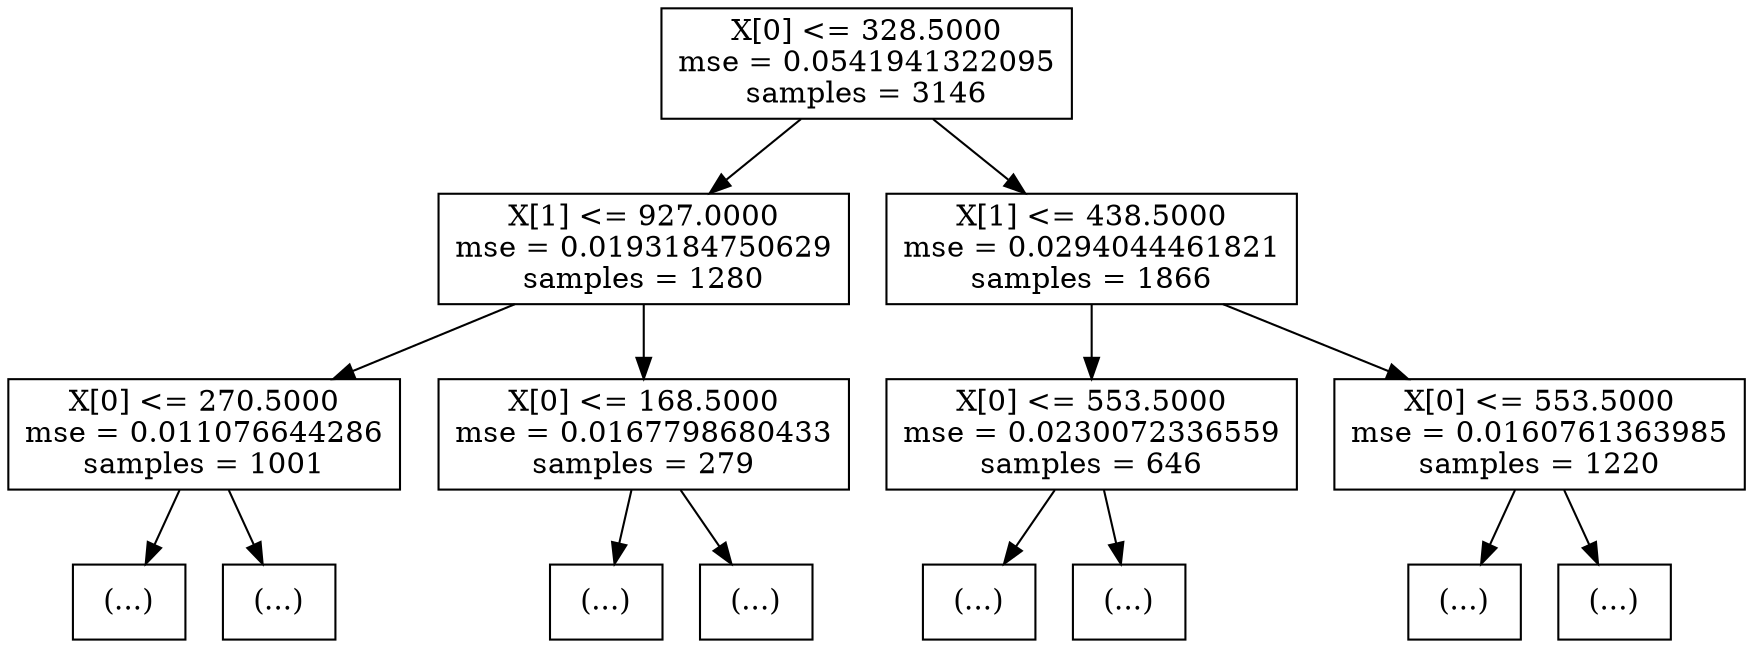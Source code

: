 digraph Tree {
0 [label="X[0] <= 328.5000\nmse = 0.0541941322095\nsamples = 3146", shape="box"] ;
1 [label="X[1] <= 927.0000\nmse = 0.0193184750629\nsamples = 1280", shape="box"] ;
0 -> 1 ;
2 [label="X[0] <= 270.5000\nmse = 0.011076644286\nsamples = 1001", shape="box"] ;
1 -> 2 ;
3 [label="(...)", shape="box"] ;
2 -> 3 ;
1596 [label="(...)", shape="box"] ;
2 -> 1596 ;
1989 [label="X[0] <= 168.5000\nmse = 0.0167798680433\nsamples = 279", shape="box"] ;
1 -> 1989 ;
1990 [label="(...)", shape="box"] ;
1989 -> 1990 ;
2271 [label="(...)", shape="box"] ;
1989 -> 2271 ;
2540 [label="X[1] <= 438.5000\nmse = 0.0294044461821\nsamples = 1866", shape="box"] ;
0 -> 2540 ;
2541 [label="X[0] <= 553.5000\nmse = 0.0230072336559\nsamples = 646", shape="box"] ;
2540 -> 2541 ;
2542 [label="(...)", shape="box"] ;
2541 -> 2542 ;
3127 [label="(...)", shape="box"] ;
2541 -> 3127 ;
3832 [label="X[0] <= 553.5000\nmse = 0.0160761363985\nsamples = 1220", shape="box"] ;
2540 -> 3832 ;
3833 [label="(...)", shape="box"] ;
3832 -> 3833 ;
4948 [label="(...)", shape="box"] ;
3832 -> 4948 ;
}